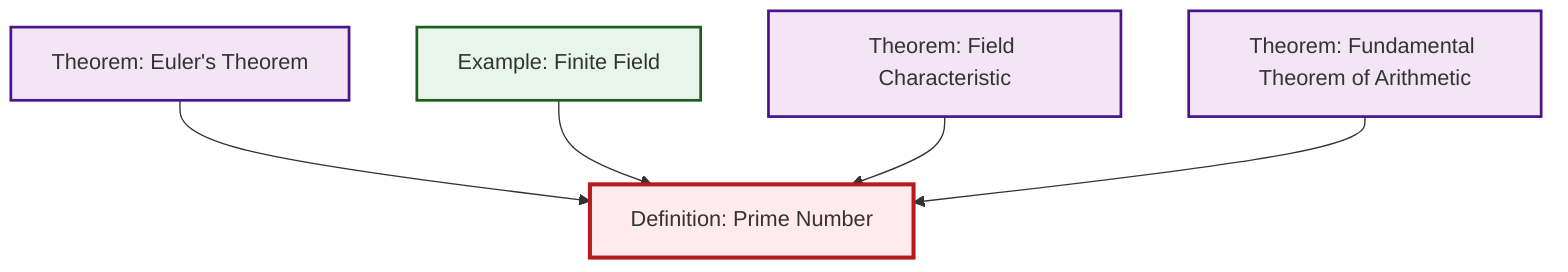 graph TD
    classDef definition fill:#e1f5fe,stroke:#01579b,stroke-width:2px
    classDef theorem fill:#f3e5f5,stroke:#4a148c,stroke-width:2px
    classDef axiom fill:#fff3e0,stroke:#e65100,stroke-width:2px
    classDef example fill:#e8f5e9,stroke:#1b5e20,stroke-width:2px
    classDef current fill:#ffebee,stroke:#b71c1c,stroke-width:3px
    thm-field-characteristic["Theorem: Field Characteristic"]:::theorem
    thm-euler["Theorem: Euler's Theorem"]:::theorem
    thm-fundamental-arithmetic["Theorem: Fundamental Theorem of Arithmetic"]:::theorem
    def-prime["Definition: Prime Number"]:::definition
    ex-finite-field["Example: Finite Field"]:::example
    thm-euler --> def-prime
    ex-finite-field --> def-prime
    thm-field-characteristic --> def-prime
    thm-fundamental-arithmetic --> def-prime
    class def-prime current